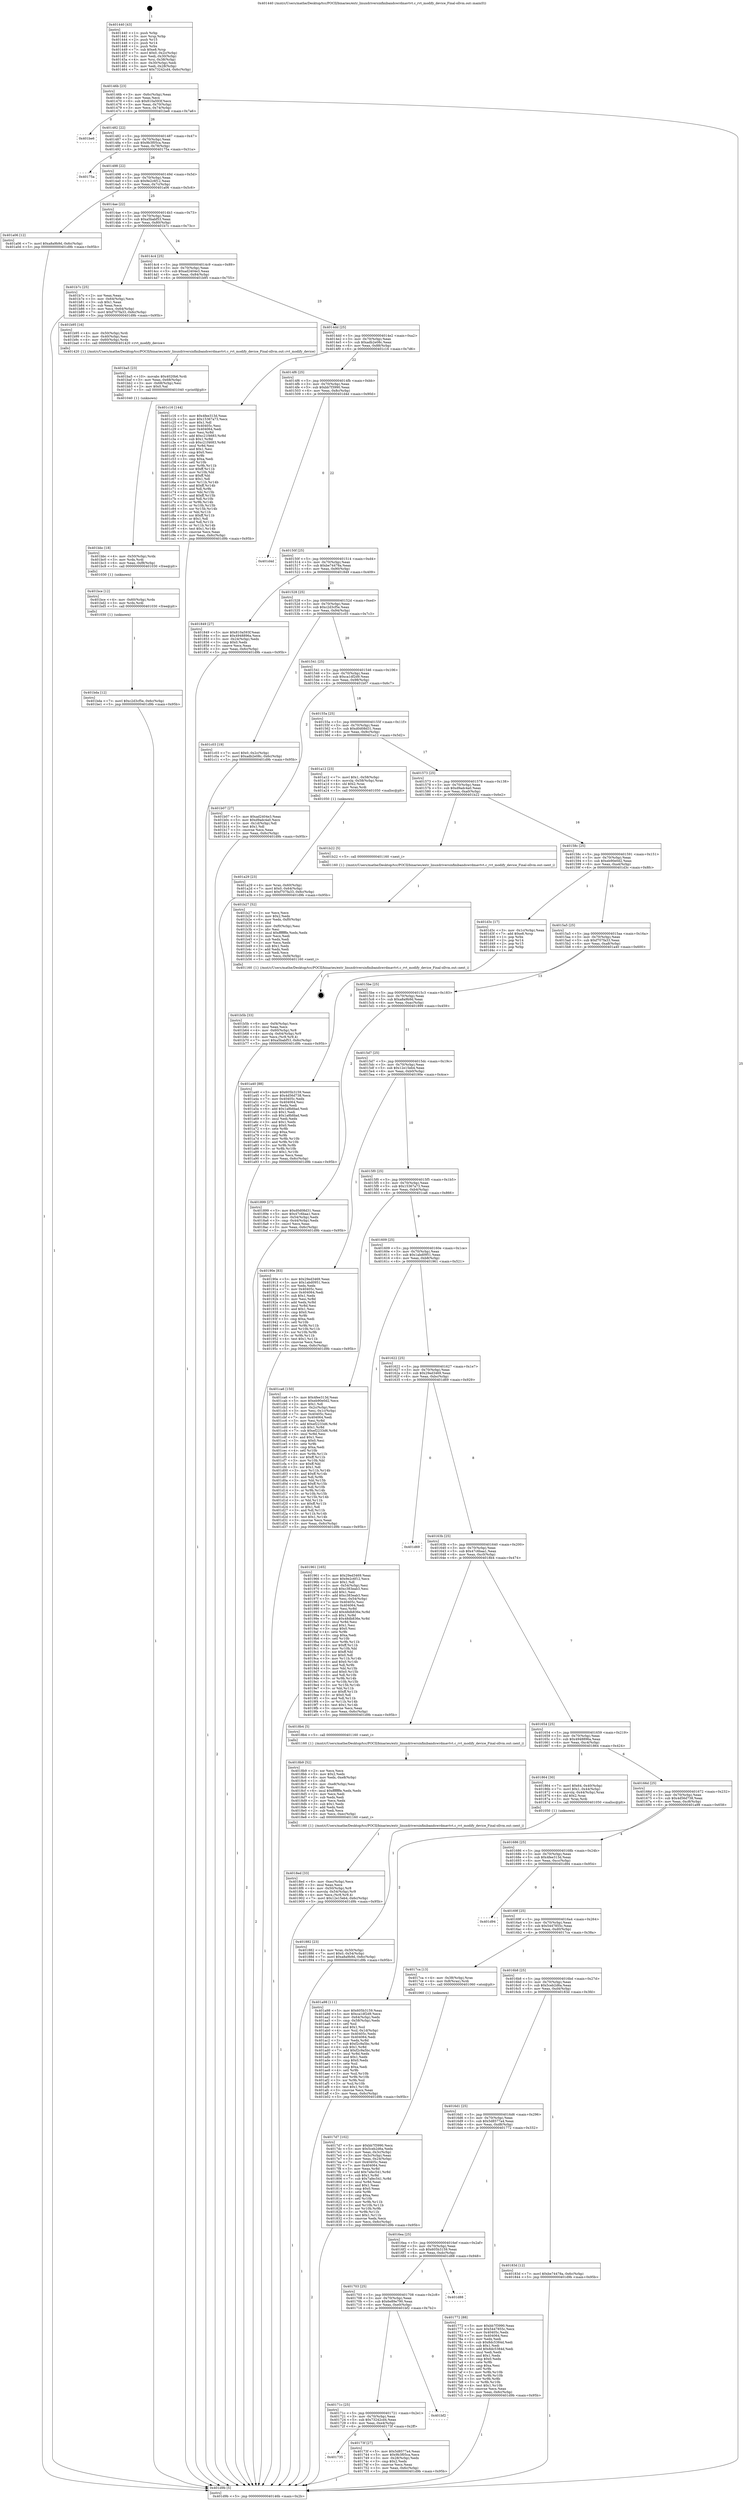 digraph "0x401440" {
  label = "0x401440 (/mnt/c/Users/mathe/Desktop/tcc/POCII/binaries/extr_linuxdriversinfinibandswrdmavtvt.c_rvt_modify_device_Final-ollvm.out::main(0))"
  labelloc = "t"
  node[shape=record]

  Entry [label="",width=0.3,height=0.3,shape=circle,fillcolor=black,style=filled]
  "0x40146b" [label="{
     0x40146b [23]\l
     | [instrs]\l
     &nbsp;&nbsp;0x40146b \<+3\>: mov -0x6c(%rbp),%eax\l
     &nbsp;&nbsp;0x40146e \<+2\>: mov %eax,%ecx\l
     &nbsp;&nbsp;0x401470 \<+6\>: sub $0x810a593f,%ecx\l
     &nbsp;&nbsp;0x401476 \<+3\>: mov %eax,-0x70(%rbp)\l
     &nbsp;&nbsp;0x401479 \<+3\>: mov %ecx,-0x74(%rbp)\l
     &nbsp;&nbsp;0x40147c \<+6\>: je 0000000000401be6 \<main+0x7a6\>\l
  }"]
  "0x401be6" [label="{
     0x401be6\l
  }", style=dashed]
  "0x401482" [label="{
     0x401482 [22]\l
     | [instrs]\l
     &nbsp;&nbsp;0x401482 \<+5\>: jmp 0000000000401487 \<main+0x47\>\l
     &nbsp;&nbsp;0x401487 \<+3\>: mov -0x70(%rbp),%eax\l
     &nbsp;&nbsp;0x40148a \<+5\>: sub $0x9b3f05ca,%eax\l
     &nbsp;&nbsp;0x40148f \<+3\>: mov %eax,-0x78(%rbp)\l
     &nbsp;&nbsp;0x401492 \<+6\>: je 000000000040175a \<main+0x31a\>\l
  }"]
  Exit [label="",width=0.3,height=0.3,shape=circle,fillcolor=black,style=filled,peripheries=2]
  "0x40175a" [label="{
     0x40175a\l
  }", style=dashed]
  "0x401498" [label="{
     0x401498 [22]\l
     | [instrs]\l
     &nbsp;&nbsp;0x401498 \<+5\>: jmp 000000000040149d \<main+0x5d\>\l
     &nbsp;&nbsp;0x40149d \<+3\>: mov -0x70(%rbp),%eax\l
     &nbsp;&nbsp;0x4014a0 \<+5\>: sub $0x9e2c6f12,%eax\l
     &nbsp;&nbsp;0x4014a5 \<+3\>: mov %eax,-0x7c(%rbp)\l
     &nbsp;&nbsp;0x4014a8 \<+6\>: je 0000000000401a06 \<main+0x5c6\>\l
  }"]
  "0x401bda" [label="{
     0x401bda [12]\l
     | [instrs]\l
     &nbsp;&nbsp;0x401bda \<+7\>: movl $0xc2d3cf5e,-0x6c(%rbp)\l
     &nbsp;&nbsp;0x401be1 \<+5\>: jmp 0000000000401d9b \<main+0x95b\>\l
  }"]
  "0x401a06" [label="{
     0x401a06 [12]\l
     | [instrs]\l
     &nbsp;&nbsp;0x401a06 \<+7\>: movl $0xa8a9b9d,-0x6c(%rbp)\l
     &nbsp;&nbsp;0x401a0d \<+5\>: jmp 0000000000401d9b \<main+0x95b\>\l
  }"]
  "0x4014ae" [label="{
     0x4014ae [22]\l
     | [instrs]\l
     &nbsp;&nbsp;0x4014ae \<+5\>: jmp 00000000004014b3 \<main+0x73\>\l
     &nbsp;&nbsp;0x4014b3 \<+3\>: mov -0x70(%rbp),%eax\l
     &nbsp;&nbsp;0x4014b6 \<+5\>: sub $0xa5babf53,%eax\l
     &nbsp;&nbsp;0x4014bb \<+3\>: mov %eax,-0x80(%rbp)\l
     &nbsp;&nbsp;0x4014be \<+6\>: je 0000000000401b7c \<main+0x73c\>\l
  }"]
  "0x401bce" [label="{
     0x401bce [12]\l
     | [instrs]\l
     &nbsp;&nbsp;0x401bce \<+4\>: mov -0x60(%rbp),%rdx\l
     &nbsp;&nbsp;0x401bd2 \<+3\>: mov %rdx,%rdi\l
     &nbsp;&nbsp;0x401bd5 \<+5\>: call 0000000000401030 \<free@plt\>\l
     | [calls]\l
     &nbsp;&nbsp;0x401030 \{1\} (unknown)\l
  }"]
  "0x401b7c" [label="{
     0x401b7c [25]\l
     | [instrs]\l
     &nbsp;&nbsp;0x401b7c \<+2\>: xor %eax,%eax\l
     &nbsp;&nbsp;0x401b7e \<+3\>: mov -0x64(%rbp),%ecx\l
     &nbsp;&nbsp;0x401b81 \<+3\>: sub $0x1,%eax\l
     &nbsp;&nbsp;0x401b84 \<+2\>: sub %eax,%ecx\l
     &nbsp;&nbsp;0x401b86 \<+3\>: mov %ecx,-0x64(%rbp)\l
     &nbsp;&nbsp;0x401b89 \<+7\>: movl $0xf707fa33,-0x6c(%rbp)\l
     &nbsp;&nbsp;0x401b90 \<+5\>: jmp 0000000000401d9b \<main+0x95b\>\l
  }"]
  "0x4014c4" [label="{
     0x4014c4 [25]\l
     | [instrs]\l
     &nbsp;&nbsp;0x4014c4 \<+5\>: jmp 00000000004014c9 \<main+0x89\>\l
     &nbsp;&nbsp;0x4014c9 \<+3\>: mov -0x70(%rbp),%eax\l
     &nbsp;&nbsp;0x4014cc \<+5\>: sub $0xad2404e3,%eax\l
     &nbsp;&nbsp;0x4014d1 \<+6\>: mov %eax,-0x84(%rbp)\l
     &nbsp;&nbsp;0x4014d7 \<+6\>: je 0000000000401b95 \<main+0x755\>\l
  }"]
  "0x401bbc" [label="{
     0x401bbc [18]\l
     | [instrs]\l
     &nbsp;&nbsp;0x401bbc \<+4\>: mov -0x50(%rbp),%rdx\l
     &nbsp;&nbsp;0x401bc0 \<+3\>: mov %rdx,%rdi\l
     &nbsp;&nbsp;0x401bc3 \<+6\>: mov %eax,-0xf8(%rbp)\l
     &nbsp;&nbsp;0x401bc9 \<+5\>: call 0000000000401030 \<free@plt\>\l
     | [calls]\l
     &nbsp;&nbsp;0x401030 \{1\} (unknown)\l
  }"]
  "0x401b95" [label="{
     0x401b95 [16]\l
     | [instrs]\l
     &nbsp;&nbsp;0x401b95 \<+4\>: mov -0x50(%rbp),%rdi\l
     &nbsp;&nbsp;0x401b99 \<+3\>: mov -0x40(%rbp),%esi\l
     &nbsp;&nbsp;0x401b9c \<+4\>: mov -0x60(%rbp),%rdx\l
     &nbsp;&nbsp;0x401ba0 \<+5\>: call 0000000000401420 \<rvt_modify_device\>\l
     | [calls]\l
     &nbsp;&nbsp;0x401420 \{1\} (/mnt/c/Users/mathe/Desktop/tcc/POCII/binaries/extr_linuxdriversinfinibandswrdmavtvt.c_rvt_modify_device_Final-ollvm.out::rvt_modify_device)\l
  }"]
  "0x4014dd" [label="{
     0x4014dd [25]\l
     | [instrs]\l
     &nbsp;&nbsp;0x4014dd \<+5\>: jmp 00000000004014e2 \<main+0xa2\>\l
     &nbsp;&nbsp;0x4014e2 \<+3\>: mov -0x70(%rbp),%eax\l
     &nbsp;&nbsp;0x4014e5 \<+5\>: sub $0xadb2e08c,%eax\l
     &nbsp;&nbsp;0x4014ea \<+6\>: mov %eax,-0x88(%rbp)\l
     &nbsp;&nbsp;0x4014f0 \<+6\>: je 0000000000401c16 \<main+0x7d6\>\l
  }"]
  "0x401ba5" [label="{
     0x401ba5 [23]\l
     | [instrs]\l
     &nbsp;&nbsp;0x401ba5 \<+10\>: movabs $0x4020b6,%rdi\l
     &nbsp;&nbsp;0x401baf \<+3\>: mov %eax,-0x68(%rbp)\l
     &nbsp;&nbsp;0x401bb2 \<+3\>: mov -0x68(%rbp),%esi\l
     &nbsp;&nbsp;0x401bb5 \<+2\>: mov $0x0,%al\l
     &nbsp;&nbsp;0x401bb7 \<+5\>: call 0000000000401040 \<printf@plt\>\l
     | [calls]\l
     &nbsp;&nbsp;0x401040 \{1\} (unknown)\l
  }"]
  "0x401c16" [label="{
     0x401c16 [144]\l
     | [instrs]\l
     &nbsp;&nbsp;0x401c16 \<+5\>: mov $0x4fee313d,%eax\l
     &nbsp;&nbsp;0x401c1b \<+5\>: mov $0x15367a73,%ecx\l
     &nbsp;&nbsp;0x401c20 \<+2\>: mov $0x1,%dl\l
     &nbsp;&nbsp;0x401c22 \<+7\>: mov 0x40405c,%esi\l
     &nbsp;&nbsp;0x401c29 \<+7\>: mov 0x404064,%edi\l
     &nbsp;&nbsp;0x401c30 \<+3\>: mov %esi,%r8d\l
     &nbsp;&nbsp;0x401c33 \<+7\>: add $0xc21f4683,%r8d\l
     &nbsp;&nbsp;0x401c3a \<+4\>: sub $0x1,%r8d\l
     &nbsp;&nbsp;0x401c3e \<+7\>: sub $0xc21f4683,%r8d\l
     &nbsp;&nbsp;0x401c45 \<+4\>: imul %r8d,%esi\l
     &nbsp;&nbsp;0x401c49 \<+3\>: and $0x1,%esi\l
     &nbsp;&nbsp;0x401c4c \<+3\>: cmp $0x0,%esi\l
     &nbsp;&nbsp;0x401c4f \<+4\>: sete %r9b\l
     &nbsp;&nbsp;0x401c53 \<+3\>: cmp $0xa,%edi\l
     &nbsp;&nbsp;0x401c56 \<+4\>: setl %r10b\l
     &nbsp;&nbsp;0x401c5a \<+3\>: mov %r9b,%r11b\l
     &nbsp;&nbsp;0x401c5d \<+4\>: xor $0xff,%r11b\l
     &nbsp;&nbsp;0x401c61 \<+3\>: mov %r10b,%bl\l
     &nbsp;&nbsp;0x401c64 \<+3\>: xor $0xff,%bl\l
     &nbsp;&nbsp;0x401c67 \<+3\>: xor $0x1,%dl\l
     &nbsp;&nbsp;0x401c6a \<+3\>: mov %r11b,%r14b\l
     &nbsp;&nbsp;0x401c6d \<+4\>: and $0xff,%r14b\l
     &nbsp;&nbsp;0x401c71 \<+3\>: and %dl,%r9b\l
     &nbsp;&nbsp;0x401c74 \<+3\>: mov %bl,%r15b\l
     &nbsp;&nbsp;0x401c77 \<+4\>: and $0xff,%r15b\l
     &nbsp;&nbsp;0x401c7b \<+3\>: and %dl,%r10b\l
     &nbsp;&nbsp;0x401c7e \<+3\>: or %r9b,%r14b\l
     &nbsp;&nbsp;0x401c81 \<+3\>: or %r10b,%r15b\l
     &nbsp;&nbsp;0x401c84 \<+3\>: xor %r15b,%r14b\l
     &nbsp;&nbsp;0x401c87 \<+3\>: or %bl,%r11b\l
     &nbsp;&nbsp;0x401c8a \<+4\>: xor $0xff,%r11b\l
     &nbsp;&nbsp;0x401c8e \<+3\>: or $0x1,%dl\l
     &nbsp;&nbsp;0x401c91 \<+3\>: and %dl,%r11b\l
     &nbsp;&nbsp;0x401c94 \<+3\>: or %r11b,%r14b\l
     &nbsp;&nbsp;0x401c97 \<+4\>: test $0x1,%r14b\l
     &nbsp;&nbsp;0x401c9b \<+3\>: cmovne %ecx,%eax\l
     &nbsp;&nbsp;0x401c9e \<+3\>: mov %eax,-0x6c(%rbp)\l
     &nbsp;&nbsp;0x401ca1 \<+5\>: jmp 0000000000401d9b \<main+0x95b\>\l
  }"]
  "0x4014f6" [label="{
     0x4014f6 [25]\l
     | [instrs]\l
     &nbsp;&nbsp;0x4014f6 \<+5\>: jmp 00000000004014fb \<main+0xbb\>\l
     &nbsp;&nbsp;0x4014fb \<+3\>: mov -0x70(%rbp),%eax\l
     &nbsp;&nbsp;0x4014fe \<+5\>: sub $0xbb7f3990,%eax\l
     &nbsp;&nbsp;0x401503 \<+6\>: mov %eax,-0x8c(%rbp)\l
     &nbsp;&nbsp;0x401509 \<+6\>: je 0000000000401d4d \<main+0x90d\>\l
  }"]
  "0x401b5b" [label="{
     0x401b5b [33]\l
     | [instrs]\l
     &nbsp;&nbsp;0x401b5b \<+6\>: mov -0xf4(%rbp),%ecx\l
     &nbsp;&nbsp;0x401b61 \<+3\>: imul %eax,%ecx\l
     &nbsp;&nbsp;0x401b64 \<+4\>: mov -0x60(%rbp),%r8\l
     &nbsp;&nbsp;0x401b68 \<+4\>: movslq -0x64(%rbp),%r9\l
     &nbsp;&nbsp;0x401b6c \<+4\>: mov %ecx,(%r8,%r9,4)\l
     &nbsp;&nbsp;0x401b70 \<+7\>: movl $0xa5babf53,-0x6c(%rbp)\l
     &nbsp;&nbsp;0x401b77 \<+5\>: jmp 0000000000401d9b \<main+0x95b\>\l
  }"]
  "0x401d4d" [label="{
     0x401d4d\l
  }", style=dashed]
  "0x40150f" [label="{
     0x40150f [25]\l
     | [instrs]\l
     &nbsp;&nbsp;0x40150f \<+5\>: jmp 0000000000401514 \<main+0xd4\>\l
     &nbsp;&nbsp;0x401514 \<+3\>: mov -0x70(%rbp),%eax\l
     &nbsp;&nbsp;0x401517 \<+5\>: sub $0xbe74478a,%eax\l
     &nbsp;&nbsp;0x40151c \<+6\>: mov %eax,-0x90(%rbp)\l
     &nbsp;&nbsp;0x401522 \<+6\>: je 0000000000401849 \<main+0x409\>\l
  }"]
  "0x401b27" [label="{
     0x401b27 [52]\l
     | [instrs]\l
     &nbsp;&nbsp;0x401b27 \<+2\>: xor %ecx,%ecx\l
     &nbsp;&nbsp;0x401b29 \<+5\>: mov $0x2,%edx\l
     &nbsp;&nbsp;0x401b2e \<+6\>: mov %edx,-0xf0(%rbp)\l
     &nbsp;&nbsp;0x401b34 \<+1\>: cltd\l
     &nbsp;&nbsp;0x401b35 \<+6\>: mov -0xf0(%rbp),%esi\l
     &nbsp;&nbsp;0x401b3b \<+2\>: idiv %esi\l
     &nbsp;&nbsp;0x401b3d \<+6\>: imul $0xfffffffe,%edx,%edx\l
     &nbsp;&nbsp;0x401b43 \<+2\>: mov %ecx,%edi\l
     &nbsp;&nbsp;0x401b45 \<+2\>: sub %edx,%edi\l
     &nbsp;&nbsp;0x401b47 \<+2\>: mov %ecx,%edx\l
     &nbsp;&nbsp;0x401b49 \<+3\>: sub $0x1,%edx\l
     &nbsp;&nbsp;0x401b4c \<+2\>: add %edx,%edi\l
     &nbsp;&nbsp;0x401b4e \<+2\>: sub %edi,%ecx\l
     &nbsp;&nbsp;0x401b50 \<+6\>: mov %ecx,-0xf4(%rbp)\l
     &nbsp;&nbsp;0x401b56 \<+5\>: call 0000000000401160 \<next_i\>\l
     | [calls]\l
     &nbsp;&nbsp;0x401160 \{1\} (/mnt/c/Users/mathe/Desktop/tcc/POCII/binaries/extr_linuxdriversinfinibandswrdmavtvt.c_rvt_modify_device_Final-ollvm.out::next_i)\l
  }"]
  "0x401849" [label="{
     0x401849 [27]\l
     | [instrs]\l
     &nbsp;&nbsp;0x401849 \<+5\>: mov $0x810a593f,%eax\l
     &nbsp;&nbsp;0x40184e \<+5\>: mov $0x4948896a,%ecx\l
     &nbsp;&nbsp;0x401853 \<+3\>: mov -0x24(%rbp),%edx\l
     &nbsp;&nbsp;0x401856 \<+3\>: cmp $0x0,%edx\l
     &nbsp;&nbsp;0x401859 \<+3\>: cmove %ecx,%eax\l
     &nbsp;&nbsp;0x40185c \<+3\>: mov %eax,-0x6c(%rbp)\l
     &nbsp;&nbsp;0x40185f \<+5\>: jmp 0000000000401d9b \<main+0x95b\>\l
  }"]
  "0x401528" [label="{
     0x401528 [25]\l
     | [instrs]\l
     &nbsp;&nbsp;0x401528 \<+5\>: jmp 000000000040152d \<main+0xed\>\l
     &nbsp;&nbsp;0x40152d \<+3\>: mov -0x70(%rbp),%eax\l
     &nbsp;&nbsp;0x401530 \<+5\>: sub $0xc2d3cf5e,%eax\l
     &nbsp;&nbsp;0x401535 \<+6\>: mov %eax,-0x94(%rbp)\l
     &nbsp;&nbsp;0x40153b \<+6\>: je 0000000000401c03 \<main+0x7c3\>\l
  }"]
  "0x401a29" [label="{
     0x401a29 [23]\l
     | [instrs]\l
     &nbsp;&nbsp;0x401a29 \<+4\>: mov %rax,-0x60(%rbp)\l
     &nbsp;&nbsp;0x401a2d \<+7\>: movl $0x0,-0x64(%rbp)\l
     &nbsp;&nbsp;0x401a34 \<+7\>: movl $0xf707fa33,-0x6c(%rbp)\l
     &nbsp;&nbsp;0x401a3b \<+5\>: jmp 0000000000401d9b \<main+0x95b\>\l
  }"]
  "0x401c03" [label="{
     0x401c03 [19]\l
     | [instrs]\l
     &nbsp;&nbsp;0x401c03 \<+7\>: movl $0x0,-0x2c(%rbp)\l
     &nbsp;&nbsp;0x401c0a \<+7\>: movl $0xadb2e08c,-0x6c(%rbp)\l
     &nbsp;&nbsp;0x401c11 \<+5\>: jmp 0000000000401d9b \<main+0x95b\>\l
  }"]
  "0x401541" [label="{
     0x401541 [25]\l
     | [instrs]\l
     &nbsp;&nbsp;0x401541 \<+5\>: jmp 0000000000401546 \<main+0x106\>\l
     &nbsp;&nbsp;0x401546 \<+3\>: mov -0x70(%rbp),%eax\l
     &nbsp;&nbsp;0x401549 \<+5\>: sub $0xca1df2d9,%eax\l
     &nbsp;&nbsp;0x40154e \<+6\>: mov %eax,-0x98(%rbp)\l
     &nbsp;&nbsp;0x401554 \<+6\>: je 0000000000401b07 \<main+0x6c7\>\l
  }"]
  "0x4018ed" [label="{
     0x4018ed [33]\l
     | [instrs]\l
     &nbsp;&nbsp;0x4018ed \<+6\>: mov -0xec(%rbp),%ecx\l
     &nbsp;&nbsp;0x4018f3 \<+3\>: imul %eax,%ecx\l
     &nbsp;&nbsp;0x4018f6 \<+4\>: mov -0x50(%rbp),%r8\l
     &nbsp;&nbsp;0x4018fa \<+4\>: movslq -0x54(%rbp),%r9\l
     &nbsp;&nbsp;0x4018fe \<+4\>: mov %ecx,(%r8,%r9,4)\l
     &nbsp;&nbsp;0x401902 \<+7\>: movl $0x12e15eb4,-0x6c(%rbp)\l
     &nbsp;&nbsp;0x401909 \<+5\>: jmp 0000000000401d9b \<main+0x95b\>\l
  }"]
  "0x401b07" [label="{
     0x401b07 [27]\l
     | [instrs]\l
     &nbsp;&nbsp;0x401b07 \<+5\>: mov $0xad2404e3,%eax\l
     &nbsp;&nbsp;0x401b0c \<+5\>: mov $0xd9adc4a0,%ecx\l
     &nbsp;&nbsp;0x401b11 \<+3\>: mov -0x1d(%rbp),%dl\l
     &nbsp;&nbsp;0x401b14 \<+3\>: test $0x1,%dl\l
     &nbsp;&nbsp;0x401b17 \<+3\>: cmovne %ecx,%eax\l
     &nbsp;&nbsp;0x401b1a \<+3\>: mov %eax,-0x6c(%rbp)\l
     &nbsp;&nbsp;0x401b1d \<+5\>: jmp 0000000000401d9b \<main+0x95b\>\l
  }"]
  "0x40155a" [label="{
     0x40155a [25]\l
     | [instrs]\l
     &nbsp;&nbsp;0x40155a \<+5\>: jmp 000000000040155f \<main+0x11f\>\l
     &nbsp;&nbsp;0x40155f \<+3\>: mov -0x70(%rbp),%eax\l
     &nbsp;&nbsp;0x401562 \<+5\>: sub $0xd0d08d31,%eax\l
     &nbsp;&nbsp;0x401567 \<+6\>: mov %eax,-0x9c(%rbp)\l
     &nbsp;&nbsp;0x40156d \<+6\>: je 0000000000401a12 \<main+0x5d2\>\l
  }"]
  "0x4018b9" [label="{
     0x4018b9 [52]\l
     | [instrs]\l
     &nbsp;&nbsp;0x4018b9 \<+2\>: xor %ecx,%ecx\l
     &nbsp;&nbsp;0x4018bb \<+5\>: mov $0x2,%edx\l
     &nbsp;&nbsp;0x4018c0 \<+6\>: mov %edx,-0xe8(%rbp)\l
     &nbsp;&nbsp;0x4018c6 \<+1\>: cltd\l
     &nbsp;&nbsp;0x4018c7 \<+6\>: mov -0xe8(%rbp),%esi\l
     &nbsp;&nbsp;0x4018cd \<+2\>: idiv %esi\l
     &nbsp;&nbsp;0x4018cf \<+6\>: imul $0xfffffffe,%edx,%edx\l
     &nbsp;&nbsp;0x4018d5 \<+2\>: mov %ecx,%edi\l
     &nbsp;&nbsp;0x4018d7 \<+2\>: sub %edx,%edi\l
     &nbsp;&nbsp;0x4018d9 \<+2\>: mov %ecx,%edx\l
     &nbsp;&nbsp;0x4018db \<+3\>: sub $0x1,%edx\l
     &nbsp;&nbsp;0x4018de \<+2\>: add %edx,%edi\l
     &nbsp;&nbsp;0x4018e0 \<+2\>: sub %edi,%ecx\l
     &nbsp;&nbsp;0x4018e2 \<+6\>: mov %ecx,-0xec(%rbp)\l
     &nbsp;&nbsp;0x4018e8 \<+5\>: call 0000000000401160 \<next_i\>\l
     | [calls]\l
     &nbsp;&nbsp;0x401160 \{1\} (/mnt/c/Users/mathe/Desktop/tcc/POCII/binaries/extr_linuxdriversinfinibandswrdmavtvt.c_rvt_modify_device_Final-ollvm.out::next_i)\l
  }"]
  "0x401a12" [label="{
     0x401a12 [23]\l
     | [instrs]\l
     &nbsp;&nbsp;0x401a12 \<+7\>: movl $0x1,-0x58(%rbp)\l
     &nbsp;&nbsp;0x401a19 \<+4\>: movslq -0x58(%rbp),%rax\l
     &nbsp;&nbsp;0x401a1d \<+4\>: shl $0x2,%rax\l
     &nbsp;&nbsp;0x401a21 \<+3\>: mov %rax,%rdi\l
     &nbsp;&nbsp;0x401a24 \<+5\>: call 0000000000401050 \<malloc@plt\>\l
     | [calls]\l
     &nbsp;&nbsp;0x401050 \{1\} (unknown)\l
  }"]
  "0x401573" [label="{
     0x401573 [25]\l
     | [instrs]\l
     &nbsp;&nbsp;0x401573 \<+5\>: jmp 0000000000401578 \<main+0x138\>\l
     &nbsp;&nbsp;0x401578 \<+3\>: mov -0x70(%rbp),%eax\l
     &nbsp;&nbsp;0x40157b \<+5\>: sub $0xd9adc4a0,%eax\l
     &nbsp;&nbsp;0x401580 \<+6\>: mov %eax,-0xa0(%rbp)\l
     &nbsp;&nbsp;0x401586 \<+6\>: je 0000000000401b22 \<main+0x6e2\>\l
  }"]
  "0x401882" [label="{
     0x401882 [23]\l
     | [instrs]\l
     &nbsp;&nbsp;0x401882 \<+4\>: mov %rax,-0x50(%rbp)\l
     &nbsp;&nbsp;0x401886 \<+7\>: movl $0x0,-0x54(%rbp)\l
     &nbsp;&nbsp;0x40188d \<+7\>: movl $0xa8a9b9d,-0x6c(%rbp)\l
     &nbsp;&nbsp;0x401894 \<+5\>: jmp 0000000000401d9b \<main+0x95b\>\l
  }"]
  "0x401b22" [label="{
     0x401b22 [5]\l
     | [instrs]\l
     &nbsp;&nbsp;0x401b22 \<+5\>: call 0000000000401160 \<next_i\>\l
     | [calls]\l
     &nbsp;&nbsp;0x401160 \{1\} (/mnt/c/Users/mathe/Desktop/tcc/POCII/binaries/extr_linuxdriversinfinibandswrdmavtvt.c_rvt_modify_device_Final-ollvm.out::next_i)\l
  }"]
  "0x40158c" [label="{
     0x40158c [25]\l
     | [instrs]\l
     &nbsp;&nbsp;0x40158c \<+5\>: jmp 0000000000401591 \<main+0x151\>\l
     &nbsp;&nbsp;0x401591 \<+3\>: mov -0x70(%rbp),%eax\l
     &nbsp;&nbsp;0x401594 \<+5\>: sub $0xeb90e0d2,%eax\l
     &nbsp;&nbsp;0x401599 \<+6\>: mov %eax,-0xa4(%rbp)\l
     &nbsp;&nbsp;0x40159f \<+6\>: je 0000000000401d3c \<main+0x8fc\>\l
  }"]
  "0x4017d7" [label="{
     0x4017d7 [102]\l
     | [instrs]\l
     &nbsp;&nbsp;0x4017d7 \<+5\>: mov $0xbb7f3990,%ecx\l
     &nbsp;&nbsp;0x4017dc \<+5\>: mov $0x5ceb2d6a,%edx\l
     &nbsp;&nbsp;0x4017e1 \<+3\>: mov %eax,-0x3c(%rbp)\l
     &nbsp;&nbsp;0x4017e4 \<+3\>: mov -0x3c(%rbp),%eax\l
     &nbsp;&nbsp;0x4017e7 \<+3\>: mov %eax,-0x24(%rbp)\l
     &nbsp;&nbsp;0x4017ea \<+7\>: mov 0x40405c,%eax\l
     &nbsp;&nbsp;0x4017f1 \<+7\>: mov 0x404064,%esi\l
     &nbsp;&nbsp;0x4017f8 \<+3\>: mov %eax,%r8d\l
     &nbsp;&nbsp;0x4017fb \<+7\>: add $0x7afec541,%r8d\l
     &nbsp;&nbsp;0x401802 \<+4\>: sub $0x1,%r8d\l
     &nbsp;&nbsp;0x401806 \<+7\>: sub $0x7afec541,%r8d\l
     &nbsp;&nbsp;0x40180d \<+4\>: imul %r8d,%eax\l
     &nbsp;&nbsp;0x401811 \<+3\>: and $0x1,%eax\l
     &nbsp;&nbsp;0x401814 \<+3\>: cmp $0x0,%eax\l
     &nbsp;&nbsp;0x401817 \<+4\>: sete %r9b\l
     &nbsp;&nbsp;0x40181b \<+3\>: cmp $0xa,%esi\l
     &nbsp;&nbsp;0x40181e \<+4\>: setl %r10b\l
     &nbsp;&nbsp;0x401822 \<+3\>: mov %r9b,%r11b\l
     &nbsp;&nbsp;0x401825 \<+3\>: and %r10b,%r11b\l
     &nbsp;&nbsp;0x401828 \<+3\>: xor %r10b,%r9b\l
     &nbsp;&nbsp;0x40182b \<+3\>: or %r9b,%r11b\l
     &nbsp;&nbsp;0x40182e \<+4\>: test $0x1,%r11b\l
     &nbsp;&nbsp;0x401832 \<+3\>: cmovne %edx,%ecx\l
     &nbsp;&nbsp;0x401835 \<+3\>: mov %ecx,-0x6c(%rbp)\l
     &nbsp;&nbsp;0x401838 \<+5\>: jmp 0000000000401d9b \<main+0x95b\>\l
  }"]
  "0x401d3c" [label="{
     0x401d3c [17]\l
     | [instrs]\l
     &nbsp;&nbsp;0x401d3c \<+3\>: mov -0x1c(%rbp),%eax\l
     &nbsp;&nbsp;0x401d3f \<+7\>: add $0xe8,%rsp\l
     &nbsp;&nbsp;0x401d46 \<+1\>: pop %rbx\l
     &nbsp;&nbsp;0x401d47 \<+2\>: pop %r14\l
     &nbsp;&nbsp;0x401d49 \<+2\>: pop %r15\l
     &nbsp;&nbsp;0x401d4b \<+1\>: pop %rbp\l
     &nbsp;&nbsp;0x401d4c \<+1\>: ret\l
  }"]
  "0x4015a5" [label="{
     0x4015a5 [25]\l
     | [instrs]\l
     &nbsp;&nbsp;0x4015a5 \<+5\>: jmp 00000000004015aa \<main+0x16a\>\l
     &nbsp;&nbsp;0x4015aa \<+3\>: mov -0x70(%rbp),%eax\l
     &nbsp;&nbsp;0x4015ad \<+5\>: sub $0xf707fa33,%eax\l
     &nbsp;&nbsp;0x4015b2 \<+6\>: mov %eax,-0xa8(%rbp)\l
     &nbsp;&nbsp;0x4015b8 \<+6\>: je 0000000000401a40 \<main+0x600\>\l
  }"]
  "0x401440" [label="{
     0x401440 [43]\l
     | [instrs]\l
     &nbsp;&nbsp;0x401440 \<+1\>: push %rbp\l
     &nbsp;&nbsp;0x401441 \<+3\>: mov %rsp,%rbp\l
     &nbsp;&nbsp;0x401444 \<+2\>: push %r15\l
     &nbsp;&nbsp;0x401446 \<+2\>: push %r14\l
     &nbsp;&nbsp;0x401448 \<+1\>: push %rbx\l
     &nbsp;&nbsp;0x401449 \<+7\>: sub $0xe8,%rsp\l
     &nbsp;&nbsp;0x401450 \<+7\>: movl $0x0,-0x2c(%rbp)\l
     &nbsp;&nbsp;0x401457 \<+3\>: mov %edi,-0x30(%rbp)\l
     &nbsp;&nbsp;0x40145a \<+4\>: mov %rsi,-0x38(%rbp)\l
     &nbsp;&nbsp;0x40145e \<+3\>: mov -0x30(%rbp),%edi\l
     &nbsp;&nbsp;0x401461 \<+3\>: mov %edi,-0x28(%rbp)\l
     &nbsp;&nbsp;0x401464 \<+7\>: movl $0x73242cd4,-0x6c(%rbp)\l
  }"]
  "0x401a40" [label="{
     0x401a40 [88]\l
     | [instrs]\l
     &nbsp;&nbsp;0x401a40 \<+5\>: mov $0x605b3159,%eax\l
     &nbsp;&nbsp;0x401a45 \<+5\>: mov $0x4d56d738,%ecx\l
     &nbsp;&nbsp;0x401a4a \<+7\>: mov 0x40405c,%edx\l
     &nbsp;&nbsp;0x401a51 \<+7\>: mov 0x404064,%esi\l
     &nbsp;&nbsp;0x401a58 \<+2\>: mov %edx,%edi\l
     &nbsp;&nbsp;0x401a5a \<+6\>: add $0x1a8bfdad,%edi\l
     &nbsp;&nbsp;0x401a60 \<+3\>: sub $0x1,%edi\l
     &nbsp;&nbsp;0x401a63 \<+6\>: sub $0x1a8bfdad,%edi\l
     &nbsp;&nbsp;0x401a69 \<+3\>: imul %edi,%edx\l
     &nbsp;&nbsp;0x401a6c \<+3\>: and $0x1,%edx\l
     &nbsp;&nbsp;0x401a6f \<+3\>: cmp $0x0,%edx\l
     &nbsp;&nbsp;0x401a72 \<+4\>: sete %r8b\l
     &nbsp;&nbsp;0x401a76 \<+3\>: cmp $0xa,%esi\l
     &nbsp;&nbsp;0x401a79 \<+4\>: setl %r9b\l
     &nbsp;&nbsp;0x401a7d \<+3\>: mov %r8b,%r10b\l
     &nbsp;&nbsp;0x401a80 \<+3\>: and %r9b,%r10b\l
     &nbsp;&nbsp;0x401a83 \<+3\>: xor %r9b,%r8b\l
     &nbsp;&nbsp;0x401a86 \<+3\>: or %r8b,%r10b\l
     &nbsp;&nbsp;0x401a89 \<+4\>: test $0x1,%r10b\l
     &nbsp;&nbsp;0x401a8d \<+3\>: cmovne %ecx,%eax\l
     &nbsp;&nbsp;0x401a90 \<+3\>: mov %eax,-0x6c(%rbp)\l
     &nbsp;&nbsp;0x401a93 \<+5\>: jmp 0000000000401d9b \<main+0x95b\>\l
  }"]
  "0x4015be" [label="{
     0x4015be [25]\l
     | [instrs]\l
     &nbsp;&nbsp;0x4015be \<+5\>: jmp 00000000004015c3 \<main+0x183\>\l
     &nbsp;&nbsp;0x4015c3 \<+3\>: mov -0x70(%rbp),%eax\l
     &nbsp;&nbsp;0x4015c6 \<+5\>: sub $0xa8a9b9d,%eax\l
     &nbsp;&nbsp;0x4015cb \<+6\>: mov %eax,-0xac(%rbp)\l
     &nbsp;&nbsp;0x4015d1 \<+6\>: je 0000000000401899 \<main+0x459\>\l
  }"]
  "0x401d9b" [label="{
     0x401d9b [5]\l
     | [instrs]\l
     &nbsp;&nbsp;0x401d9b \<+5\>: jmp 000000000040146b \<main+0x2b\>\l
  }"]
  "0x401899" [label="{
     0x401899 [27]\l
     | [instrs]\l
     &nbsp;&nbsp;0x401899 \<+5\>: mov $0xd0d08d31,%eax\l
     &nbsp;&nbsp;0x40189e \<+5\>: mov $0x47c6baa1,%ecx\l
     &nbsp;&nbsp;0x4018a3 \<+3\>: mov -0x54(%rbp),%edx\l
     &nbsp;&nbsp;0x4018a6 \<+3\>: cmp -0x44(%rbp),%edx\l
     &nbsp;&nbsp;0x4018a9 \<+3\>: cmovl %ecx,%eax\l
     &nbsp;&nbsp;0x4018ac \<+3\>: mov %eax,-0x6c(%rbp)\l
     &nbsp;&nbsp;0x4018af \<+5\>: jmp 0000000000401d9b \<main+0x95b\>\l
  }"]
  "0x4015d7" [label="{
     0x4015d7 [25]\l
     | [instrs]\l
     &nbsp;&nbsp;0x4015d7 \<+5\>: jmp 00000000004015dc \<main+0x19c\>\l
     &nbsp;&nbsp;0x4015dc \<+3\>: mov -0x70(%rbp),%eax\l
     &nbsp;&nbsp;0x4015df \<+5\>: sub $0x12e15eb4,%eax\l
     &nbsp;&nbsp;0x4015e4 \<+6\>: mov %eax,-0xb0(%rbp)\l
     &nbsp;&nbsp;0x4015ea \<+6\>: je 000000000040190e \<main+0x4ce\>\l
  }"]
  "0x401735" [label="{
     0x401735\l
  }", style=dashed]
  "0x40190e" [label="{
     0x40190e [83]\l
     | [instrs]\l
     &nbsp;&nbsp;0x40190e \<+5\>: mov $0x29ed3469,%eax\l
     &nbsp;&nbsp;0x401913 \<+5\>: mov $0x1abd0951,%ecx\l
     &nbsp;&nbsp;0x401918 \<+2\>: xor %edx,%edx\l
     &nbsp;&nbsp;0x40191a \<+7\>: mov 0x40405c,%esi\l
     &nbsp;&nbsp;0x401921 \<+7\>: mov 0x404064,%edi\l
     &nbsp;&nbsp;0x401928 \<+3\>: sub $0x1,%edx\l
     &nbsp;&nbsp;0x40192b \<+3\>: mov %esi,%r8d\l
     &nbsp;&nbsp;0x40192e \<+3\>: add %edx,%r8d\l
     &nbsp;&nbsp;0x401931 \<+4\>: imul %r8d,%esi\l
     &nbsp;&nbsp;0x401935 \<+3\>: and $0x1,%esi\l
     &nbsp;&nbsp;0x401938 \<+3\>: cmp $0x0,%esi\l
     &nbsp;&nbsp;0x40193b \<+4\>: sete %r9b\l
     &nbsp;&nbsp;0x40193f \<+3\>: cmp $0xa,%edi\l
     &nbsp;&nbsp;0x401942 \<+4\>: setl %r10b\l
     &nbsp;&nbsp;0x401946 \<+3\>: mov %r9b,%r11b\l
     &nbsp;&nbsp;0x401949 \<+3\>: and %r10b,%r11b\l
     &nbsp;&nbsp;0x40194c \<+3\>: xor %r10b,%r9b\l
     &nbsp;&nbsp;0x40194f \<+3\>: or %r9b,%r11b\l
     &nbsp;&nbsp;0x401952 \<+4\>: test $0x1,%r11b\l
     &nbsp;&nbsp;0x401956 \<+3\>: cmovne %ecx,%eax\l
     &nbsp;&nbsp;0x401959 \<+3\>: mov %eax,-0x6c(%rbp)\l
     &nbsp;&nbsp;0x40195c \<+5\>: jmp 0000000000401d9b \<main+0x95b\>\l
  }"]
  "0x4015f0" [label="{
     0x4015f0 [25]\l
     | [instrs]\l
     &nbsp;&nbsp;0x4015f0 \<+5\>: jmp 00000000004015f5 \<main+0x1b5\>\l
     &nbsp;&nbsp;0x4015f5 \<+3\>: mov -0x70(%rbp),%eax\l
     &nbsp;&nbsp;0x4015f8 \<+5\>: sub $0x15367a73,%eax\l
     &nbsp;&nbsp;0x4015fd \<+6\>: mov %eax,-0xb4(%rbp)\l
     &nbsp;&nbsp;0x401603 \<+6\>: je 0000000000401ca6 \<main+0x866\>\l
  }"]
  "0x40173f" [label="{
     0x40173f [27]\l
     | [instrs]\l
     &nbsp;&nbsp;0x40173f \<+5\>: mov $0x5d8577a4,%eax\l
     &nbsp;&nbsp;0x401744 \<+5\>: mov $0x9b3f05ca,%ecx\l
     &nbsp;&nbsp;0x401749 \<+3\>: mov -0x28(%rbp),%edx\l
     &nbsp;&nbsp;0x40174c \<+3\>: cmp $0x2,%edx\l
     &nbsp;&nbsp;0x40174f \<+3\>: cmovne %ecx,%eax\l
     &nbsp;&nbsp;0x401752 \<+3\>: mov %eax,-0x6c(%rbp)\l
     &nbsp;&nbsp;0x401755 \<+5\>: jmp 0000000000401d9b \<main+0x95b\>\l
  }"]
  "0x401ca6" [label="{
     0x401ca6 [150]\l
     | [instrs]\l
     &nbsp;&nbsp;0x401ca6 \<+5\>: mov $0x4fee313d,%eax\l
     &nbsp;&nbsp;0x401cab \<+5\>: mov $0xeb90e0d2,%ecx\l
     &nbsp;&nbsp;0x401cb0 \<+2\>: mov $0x1,%dl\l
     &nbsp;&nbsp;0x401cb2 \<+3\>: mov -0x2c(%rbp),%esi\l
     &nbsp;&nbsp;0x401cb5 \<+3\>: mov %esi,-0x1c(%rbp)\l
     &nbsp;&nbsp;0x401cb8 \<+7\>: mov 0x40405c,%esi\l
     &nbsp;&nbsp;0x401cbf \<+7\>: mov 0x404064,%edi\l
     &nbsp;&nbsp;0x401cc6 \<+3\>: mov %esi,%r8d\l
     &nbsp;&nbsp;0x401cc9 \<+7\>: add $0xef2233d6,%r8d\l
     &nbsp;&nbsp;0x401cd0 \<+4\>: sub $0x1,%r8d\l
     &nbsp;&nbsp;0x401cd4 \<+7\>: sub $0xef2233d6,%r8d\l
     &nbsp;&nbsp;0x401cdb \<+4\>: imul %r8d,%esi\l
     &nbsp;&nbsp;0x401cdf \<+3\>: and $0x1,%esi\l
     &nbsp;&nbsp;0x401ce2 \<+3\>: cmp $0x0,%esi\l
     &nbsp;&nbsp;0x401ce5 \<+4\>: sete %r9b\l
     &nbsp;&nbsp;0x401ce9 \<+3\>: cmp $0xa,%edi\l
     &nbsp;&nbsp;0x401cec \<+4\>: setl %r10b\l
     &nbsp;&nbsp;0x401cf0 \<+3\>: mov %r9b,%r11b\l
     &nbsp;&nbsp;0x401cf3 \<+4\>: xor $0xff,%r11b\l
     &nbsp;&nbsp;0x401cf7 \<+3\>: mov %r10b,%bl\l
     &nbsp;&nbsp;0x401cfa \<+3\>: xor $0xff,%bl\l
     &nbsp;&nbsp;0x401cfd \<+3\>: xor $0x1,%dl\l
     &nbsp;&nbsp;0x401d00 \<+3\>: mov %r11b,%r14b\l
     &nbsp;&nbsp;0x401d03 \<+4\>: and $0xff,%r14b\l
     &nbsp;&nbsp;0x401d07 \<+3\>: and %dl,%r9b\l
     &nbsp;&nbsp;0x401d0a \<+3\>: mov %bl,%r15b\l
     &nbsp;&nbsp;0x401d0d \<+4\>: and $0xff,%r15b\l
     &nbsp;&nbsp;0x401d11 \<+3\>: and %dl,%r10b\l
     &nbsp;&nbsp;0x401d14 \<+3\>: or %r9b,%r14b\l
     &nbsp;&nbsp;0x401d17 \<+3\>: or %r10b,%r15b\l
     &nbsp;&nbsp;0x401d1a \<+3\>: xor %r15b,%r14b\l
     &nbsp;&nbsp;0x401d1d \<+3\>: or %bl,%r11b\l
     &nbsp;&nbsp;0x401d20 \<+4\>: xor $0xff,%r11b\l
     &nbsp;&nbsp;0x401d24 \<+3\>: or $0x1,%dl\l
     &nbsp;&nbsp;0x401d27 \<+3\>: and %dl,%r11b\l
     &nbsp;&nbsp;0x401d2a \<+3\>: or %r11b,%r14b\l
     &nbsp;&nbsp;0x401d2d \<+4\>: test $0x1,%r14b\l
     &nbsp;&nbsp;0x401d31 \<+3\>: cmovne %ecx,%eax\l
     &nbsp;&nbsp;0x401d34 \<+3\>: mov %eax,-0x6c(%rbp)\l
     &nbsp;&nbsp;0x401d37 \<+5\>: jmp 0000000000401d9b \<main+0x95b\>\l
  }"]
  "0x401609" [label="{
     0x401609 [25]\l
     | [instrs]\l
     &nbsp;&nbsp;0x401609 \<+5\>: jmp 000000000040160e \<main+0x1ce\>\l
     &nbsp;&nbsp;0x40160e \<+3\>: mov -0x70(%rbp),%eax\l
     &nbsp;&nbsp;0x401611 \<+5\>: sub $0x1abd0951,%eax\l
     &nbsp;&nbsp;0x401616 \<+6\>: mov %eax,-0xb8(%rbp)\l
     &nbsp;&nbsp;0x40161c \<+6\>: je 0000000000401961 \<main+0x521\>\l
  }"]
  "0x40171c" [label="{
     0x40171c [25]\l
     | [instrs]\l
     &nbsp;&nbsp;0x40171c \<+5\>: jmp 0000000000401721 \<main+0x2e1\>\l
     &nbsp;&nbsp;0x401721 \<+3\>: mov -0x70(%rbp),%eax\l
     &nbsp;&nbsp;0x401724 \<+5\>: sub $0x73242cd4,%eax\l
     &nbsp;&nbsp;0x401729 \<+6\>: mov %eax,-0xe4(%rbp)\l
     &nbsp;&nbsp;0x40172f \<+6\>: je 000000000040173f \<main+0x2ff\>\l
  }"]
  "0x401961" [label="{
     0x401961 [165]\l
     | [instrs]\l
     &nbsp;&nbsp;0x401961 \<+5\>: mov $0x29ed3469,%eax\l
     &nbsp;&nbsp;0x401966 \<+5\>: mov $0x9e2c6f12,%ecx\l
     &nbsp;&nbsp;0x40196b \<+2\>: mov $0x1,%dl\l
     &nbsp;&nbsp;0x40196d \<+3\>: mov -0x54(%rbp),%esi\l
     &nbsp;&nbsp;0x401970 \<+6\>: sub $0xc383eab3,%esi\l
     &nbsp;&nbsp;0x401976 \<+3\>: add $0x1,%esi\l
     &nbsp;&nbsp;0x401979 \<+6\>: add $0xc383eab3,%esi\l
     &nbsp;&nbsp;0x40197f \<+3\>: mov %esi,-0x54(%rbp)\l
     &nbsp;&nbsp;0x401982 \<+7\>: mov 0x40405c,%esi\l
     &nbsp;&nbsp;0x401989 \<+7\>: mov 0x404064,%edi\l
     &nbsp;&nbsp;0x401990 \<+3\>: mov %esi,%r8d\l
     &nbsp;&nbsp;0x401993 \<+7\>: add $0x48db836e,%r8d\l
     &nbsp;&nbsp;0x40199a \<+4\>: sub $0x1,%r8d\l
     &nbsp;&nbsp;0x40199e \<+7\>: sub $0x48db836e,%r8d\l
     &nbsp;&nbsp;0x4019a5 \<+4\>: imul %r8d,%esi\l
     &nbsp;&nbsp;0x4019a9 \<+3\>: and $0x1,%esi\l
     &nbsp;&nbsp;0x4019ac \<+3\>: cmp $0x0,%esi\l
     &nbsp;&nbsp;0x4019af \<+4\>: sete %r9b\l
     &nbsp;&nbsp;0x4019b3 \<+3\>: cmp $0xa,%edi\l
     &nbsp;&nbsp;0x4019b6 \<+4\>: setl %r10b\l
     &nbsp;&nbsp;0x4019ba \<+3\>: mov %r9b,%r11b\l
     &nbsp;&nbsp;0x4019bd \<+4\>: xor $0xff,%r11b\l
     &nbsp;&nbsp;0x4019c1 \<+3\>: mov %r10b,%bl\l
     &nbsp;&nbsp;0x4019c4 \<+3\>: xor $0xff,%bl\l
     &nbsp;&nbsp;0x4019c7 \<+3\>: xor $0x0,%dl\l
     &nbsp;&nbsp;0x4019ca \<+3\>: mov %r11b,%r14b\l
     &nbsp;&nbsp;0x4019cd \<+4\>: and $0x0,%r14b\l
     &nbsp;&nbsp;0x4019d1 \<+3\>: and %dl,%r9b\l
     &nbsp;&nbsp;0x4019d4 \<+3\>: mov %bl,%r15b\l
     &nbsp;&nbsp;0x4019d7 \<+4\>: and $0x0,%r15b\l
     &nbsp;&nbsp;0x4019db \<+3\>: and %dl,%r10b\l
     &nbsp;&nbsp;0x4019de \<+3\>: or %r9b,%r14b\l
     &nbsp;&nbsp;0x4019e1 \<+3\>: or %r10b,%r15b\l
     &nbsp;&nbsp;0x4019e4 \<+3\>: xor %r15b,%r14b\l
     &nbsp;&nbsp;0x4019e7 \<+3\>: or %bl,%r11b\l
     &nbsp;&nbsp;0x4019ea \<+4\>: xor $0xff,%r11b\l
     &nbsp;&nbsp;0x4019ee \<+3\>: or $0x0,%dl\l
     &nbsp;&nbsp;0x4019f1 \<+3\>: and %dl,%r11b\l
     &nbsp;&nbsp;0x4019f4 \<+3\>: or %r11b,%r14b\l
     &nbsp;&nbsp;0x4019f7 \<+4\>: test $0x1,%r14b\l
     &nbsp;&nbsp;0x4019fb \<+3\>: cmovne %ecx,%eax\l
     &nbsp;&nbsp;0x4019fe \<+3\>: mov %eax,-0x6c(%rbp)\l
     &nbsp;&nbsp;0x401a01 \<+5\>: jmp 0000000000401d9b \<main+0x95b\>\l
  }"]
  "0x401622" [label="{
     0x401622 [25]\l
     | [instrs]\l
     &nbsp;&nbsp;0x401622 \<+5\>: jmp 0000000000401627 \<main+0x1e7\>\l
     &nbsp;&nbsp;0x401627 \<+3\>: mov -0x70(%rbp),%eax\l
     &nbsp;&nbsp;0x40162a \<+5\>: sub $0x29ed3469,%eax\l
     &nbsp;&nbsp;0x40162f \<+6\>: mov %eax,-0xbc(%rbp)\l
     &nbsp;&nbsp;0x401635 \<+6\>: je 0000000000401d69 \<main+0x929\>\l
  }"]
  "0x401bf2" [label="{
     0x401bf2\l
  }", style=dashed]
  "0x401d69" [label="{
     0x401d69\l
  }", style=dashed]
  "0x40163b" [label="{
     0x40163b [25]\l
     | [instrs]\l
     &nbsp;&nbsp;0x40163b \<+5\>: jmp 0000000000401640 \<main+0x200\>\l
     &nbsp;&nbsp;0x401640 \<+3\>: mov -0x70(%rbp),%eax\l
     &nbsp;&nbsp;0x401643 \<+5\>: sub $0x47c6baa1,%eax\l
     &nbsp;&nbsp;0x401648 \<+6\>: mov %eax,-0xc0(%rbp)\l
     &nbsp;&nbsp;0x40164e \<+6\>: je 00000000004018b4 \<main+0x474\>\l
  }"]
  "0x401703" [label="{
     0x401703 [25]\l
     | [instrs]\l
     &nbsp;&nbsp;0x401703 \<+5\>: jmp 0000000000401708 \<main+0x2c8\>\l
     &nbsp;&nbsp;0x401708 \<+3\>: mov -0x70(%rbp),%eax\l
     &nbsp;&nbsp;0x40170b \<+5\>: sub $0x6e89e790,%eax\l
     &nbsp;&nbsp;0x401710 \<+6\>: mov %eax,-0xe0(%rbp)\l
     &nbsp;&nbsp;0x401716 \<+6\>: je 0000000000401bf2 \<main+0x7b2\>\l
  }"]
  "0x4018b4" [label="{
     0x4018b4 [5]\l
     | [instrs]\l
     &nbsp;&nbsp;0x4018b4 \<+5\>: call 0000000000401160 \<next_i\>\l
     | [calls]\l
     &nbsp;&nbsp;0x401160 \{1\} (/mnt/c/Users/mathe/Desktop/tcc/POCII/binaries/extr_linuxdriversinfinibandswrdmavtvt.c_rvt_modify_device_Final-ollvm.out::next_i)\l
  }"]
  "0x401654" [label="{
     0x401654 [25]\l
     | [instrs]\l
     &nbsp;&nbsp;0x401654 \<+5\>: jmp 0000000000401659 \<main+0x219\>\l
     &nbsp;&nbsp;0x401659 \<+3\>: mov -0x70(%rbp),%eax\l
     &nbsp;&nbsp;0x40165c \<+5\>: sub $0x4948896a,%eax\l
     &nbsp;&nbsp;0x401661 \<+6\>: mov %eax,-0xc4(%rbp)\l
     &nbsp;&nbsp;0x401667 \<+6\>: je 0000000000401864 \<main+0x424\>\l
  }"]
  "0x401d88" [label="{
     0x401d88\l
  }", style=dashed]
  "0x401864" [label="{
     0x401864 [30]\l
     | [instrs]\l
     &nbsp;&nbsp;0x401864 \<+7\>: movl $0x64,-0x40(%rbp)\l
     &nbsp;&nbsp;0x40186b \<+7\>: movl $0x1,-0x44(%rbp)\l
     &nbsp;&nbsp;0x401872 \<+4\>: movslq -0x44(%rbp),%rax\l
     &nbsp;&nbsp;0x401876 \<+4\>: shl $0x2,%rax\l
     &nbsp;&nbsp;0x40187a \<+3\>: mov %rax,%rdi\l
     &nbsp;&nbsp;0x40187d \<+5\>: call 0000000000401050 \<malloc@plt\>\l
     | [calls]\l
     &nbsp;&nbsp;0x401050 \{1\} (unknown)\l
  }"]
  "0x40166d" [label="{
     0x40166d [25]\l
     | [instrs]\l
     &nbsp;&nbsp;0x40166d \<+5\>: jmp 0000000000401672 \<main+0x232\>\l
     &nbsp;&nbsp;0x401672 \<+3\>: mov -0x70(%rbp),%eax\l
     &nbsp;&nbsp;0x401675 \<+5\>: sub $0x4d56d738,%eax\l
     &nbsp;&nbsp;0x40167a \<+6\>: mov %eax,-0xc8(%rbp)\l
     &nbsp;&nbsp;0x401680 \<+6\>: je 0000000000401a98 \<main+0x658\>\l
  }"]
  "0x4016ea" [label="{
     0x4016ea [25]\l
     | [instrs]\l
     &nbsp;&nbsp;0x4016ea \<+5\>: jmp 00000000004016ef \<main+0x2af\>\l
     &nbsp;&nbsp;0x4016ef \<+3\>: mov -0x70(%rbp),%eax\l
     &nbsp;&nbsp;0x4016f2 \<+5\>: sub $0x605b3159,%eax\l
     &nbsp;&nbsp;0x4016f7 \<+6\>: mov %eax,-0xdc(%rbp)\l
     &nbsp;&nbsp;0x4016fd \<+6\>: je 0000000000401d88 \<main+0x948\>\l
  }"]
  "0x401a98" [label="{
     0x401a98 [111]\l
     | [instrs]\l
     &nbsp;&nbsp;0x401a98 \<+5\>: mov $0x605b3159,%eax\l
     &nbsp;&nbsp;0x401a9d \<+5\>: mov $0xca1df2d9,%ecx\l
     &nbsp;&nbsp;0x401aa2 \<+3\>: mov -0x64(%rbp),%edx\l
     &nbsp;&nbsp;0x401aa5 \<+3\>: cmp -0x58(%rbp),%edx\l
     &nbsp;&nbsp;0x401aa8 \<+4\>: setl %sil\l
     &nbsp;&nbsp;0x401aac \<+4\>: and $0x1,%sil\l
     &nbsp;&nbsp;0x401ab0 \<+4\>: mov %sil,-0x1d(%rbp)\l
     &nbsp;&nbsp;0x401ab4 \<+7\>: mov 0x40405c,%edx\l
     &nbsp;&nbsp;0x401abb \<+7\>: mov 0x404064,%edi\l
     &nbsp;&nbsp;0x401ac2 \<+3\>: mov %edx,%r8d\l
     &nbsp;&nbsp;0x401ac5 \<+7\>: sub $0xf2c9a5bc,%r8d\l
     &nbsp;&nbsp;0x401acc \<+4\>: sub $0x1,%r8d\l
     &nbsp;&nbsp;0x401ad0 \<+7\>: add $0xf2c9a5bc,%r8d\l
     &nbsp;&nbsp;0x401ad7 \<+4\>: imul %r8d,%edx\l
     &nbsp;&nbsp;0x401adb \<+3\>: and $0x1,%edx\l
     &nbsp;&nbsp;0x401ade \<+3\>: cmp $0x0,%edx\l
     &nbsp;&nbsp;0x401ae1 \<+4\>: sete %sil\l
     &nbsp;&nbsp;0x401ae5 \<+3\>: cmp $0xa,%edi\l
     &nbsp;&nbsp;0x401ae8 \<+4\>: setl %r9b\l
     &nbsp;&nbsp;0x401aec \<+3\>: mov %sil,%r10b\l
     &nbsp;&nbsp;0x401aef \<+3\>: and %r9b,%r10b\l
     &nbsp;&nbsp;0x401af2 \<+3\>: xor %r9b,%sil\l
     &nbsp;&nbsp;0x401af5 \<+3\>: or %sil,%r10b\l
     &nbsp;&nbsp;0x401af8 \<+4\>: test $0x1,%r10b\l
     &nbsp;&nbsp;0x401afc \<+3\>: cmovne %ecx,%eax\l
     &nbsp;&nbsp;0x401aff \<+3\>: mov %eax,-0x6c(%rbp)\l
     &nbsp;&nbsp;0x401b02 \<+5\>: jmp 0000000000401d9b \<main+0x95b\>\l
  }"]
  "0x401686" [label="{
     0x401686 [25]\l
     | [instrs]\l
     &nbsp;&nbsp;0x401686 \<+5\>: jmp 000000000040168b \<main+0x24b\>\l
     &nbsp;&nbsp;0x40168b \<+3\>: mov -0x70(%rbp),%eax\l
     &nbsp;&nbsp;0x40168e \<+5\>: sub $0x4fee313d,%eax\l
     &nbsp;&nbsp;0x401693 \<+6\>: mov %eax,-0xcc(%rbp)\l
     &nbsp;&nbsp;0x401699 \<+6\>: je 0000000000401d94 \<main+0x954\>\l
  }"]
  "0x401772" [label="{
     0x401772 [88]\l
     | [instrs]\l
     &nbsp;&nbsp;0x401772 \<+5\>: mov $0xbb7f3990,%eax\l
     &nbsp;&nbsp;0x401777 \<+5\>: mov $0x5447855c,%ecx\l
     &nbsp;&nbsp;0x40177c \<+7\>: mov 0x40405c,%edx\l
     &nbsp;&nbsp;0x401783 \<+7\>: mov 0x404064,%esi\l
     &nbsp;&nbsp;0x40178a \<+2\>: mov %edx,%edi\l
     &nbsp;&nbsp;0x40178c \<+6\>: sub $0x8dc5384d,%edi\l
     &nbsp;&nbsp;0x401792 \<+3\>: sub $0x1,%edi\l
     &nbsp;&nbsp;0x401795 \<+6\>: add $0x8dc5384d,%edi\l
     &nbsp;&nbsp;0x40179b \<+3\>: imul %edi,%edx\l
     &nbsp;&nbsp;0x40179e \<+3\>: and $0x1,%edx\l
     &nbsp;&nbsp;0x4017a1 \<+3\>: cmp $0x0,%edx\l
     &nbsp;&nbsp;0x4017a4 \<+4\>: sete %r8b\l
     &nbsp;&nbsp;0x4017a8 \<+3\>: cmp $0xa,%esi\l
     &nbsp;&nbsp;0x4017ab \<+4\>: setl %r9b\l
     &nbsp;&nbsp;0x4017af \<+3\>: mov %r8b,%r10b\l
     &nbsp;&nbsp;0x4017b2 \<+3\>: and %r9b,%r10b\l
     &nbsp;&nbsp;0x4017b5 \<+3\>: xor %r9b,%r8b\l
     &nbsp;&nbsp;0x4017b8 \<+3\>: or %r8b,%r10b\l
     &nbsp;&nbsp;0x4017bb \<+4\>: test $0x1,%r10b\l
     &nbsp;&nbsp;0x4017bf \<+3\>: cmovne %ecx,%eax\l
     &nbsp;&nbsp;0x4017c2 \<+3\>: mov %eax,-0x6c(%rbp)\l
     &nbsp;&nbsp;0x4017c5 \<+5\>: jmp 0000000000401d9b \<main+0x95b\>\l
  }"]
  "0x401d94" [label="{
     0x401d94\l
  }", style=dashed]
  "0x40169f" [label="{
     0x40169f [25]\l
     | [instrs]\l
     &nbsp;&nbsp;0x40169f \<+5\>: jmp 00000000004016a4 \<main+0x264\>\l
     &nbsp;&nbsp;0x4016a4 \<+3\>: mov -0x70(%rbp),%eax\l
     &nbsp;&nbsp;0x4016a7 \<+5\>: sub $0x5447855c,%eax\l
     &nbsp;&nbsp;0x4016ac \<+6\>: mov %eax,-0xd0(%rbp)\l
     &nbsp;&nbsp;0x4016b2 \<+6\>: je 00000000004017ca \<main+0x38a\>\l
  }"]
  "0x4016d1" [label="{
     0x4016d1 [25]\l
     | [instrs]\l
     &nbsp;&nbsp;0x4016d1 \<+5\>: jmp 00000000004016d6 \<main+0x296\>\l
     &nbsp;&nbsp;0x4016d6 \<+3\>: mov -0x70(%rbp),%eax\l
     &nbsp;&nbsp;0x4016d9 \<+5\>: sub $0x5d8577a4,%eax\l
     &nbsp;&nbsp;0x4016de \<+6\>: mov %eax,-0xd8(%rbp)\l
     &nbsp;&nbsp;0x4016e4 \<+6\>: je 0000000000401772 \<main+0x332\>\l
  }"]
  "0x4017ca" [label="{
     0x4017ca [13]\l
     | [instrs]\l
     &nbsp;&nbsp;0x4017ca \<+4\>: mov -0x38(%rbp),%rax\l
     &nbsp;&nbsp;0x4017ce \<+4\>: mov 0x8(%rax),%rdi\l
     &nbsp;&nbsp;0x4017d2 \<+5\>: call 0000000000401060 \<atoi@plt\>\l
     | [calls]\l
     &nbsp;&nbsp;0x401060 \{1\} (unknown)\l
  }"]
  "0x4016b8" [label="{
     0x4016b8 [25]\l
     | [instrs]\l
     &nbsp;&nbsp;0x4016b8 \<+5\>: jmp 00000000004016bd \<main+0x27d\>\l
     &nbsp;&nbsp;0x4016bd \<+3\>: mov -0x70(%rbp),%eax\l
     &nbsp;&nbsp;0x4016c0 \<+5\>: sub $0x5ceb2d6a,%eax\l
     &nbsp;&nbsp;0x4016c5 \<+6\>: mov %eax,-0xd4(%rbp)\l
     &nbsp;&nbsp;0x4016cb \<+6\>: je 000000000040183d \<main+0x3fd\>\l
  }"]
  "0x40183d" [label="{
     0x40183d [12]\l
     | [instrs]\l
     &nbsp;&nbsp;0x40183d \<+7\>: movl $0xbe74478a,-0x6c(%rbp)\l
     &nbsp;&nbsp;0x401844 \<+5\>: jmp 0000000000401d9b \<main+0x95b\>\l
  }"]
  Entry -> "0x401440" [label=" 1"]
  "0x40146b" -> "0x401be6" [label=" 0"]
  "0x40146b" -> "0x401482" [label=" 26"]
  "0x401d3c" -> Exit [label=" 1"]
  "0x401482" -> "0x40175a" [label=" 0"]
  "0x401482" -> "0x401498" [label=" 26"]
  "0x401ca6" -> "0x401d9b" [label=" 1"]
  "0x401498" -> "0x401a06" [label=" 1"]
  "0x401498" -> "0x4014ae" [label=" 25"]
  "0x401c16" -> "0x401d9b" [label=" 1"]
  "0x4014ae" -> "0x401b7c" [label=" 1"]
  "0x4014ae" -> "0x4014c4" [label=" 24"]
  "0x401c03" -> "0x401d9b" [label=" 1"]
  "0x4014c4" -> "0x401b95" [label=" 1"]
  "0x4014c4" -> "0x4014dd" [label=" 23"]
  "0x401bda" -> "0x401d9b" [label=" 1"]
  "0x4014dd" -> "0x401c16" [label=" 1"]
  "0x4014dd" -> "0x4014f6" [label=" 22"]
  "0x401bce" -> "0x401bda" [label=" 1"]
  "0x4014f6" -> "0x401d4d" [label=" 0"]
  "0x4014f6" -> "0x40150f" [label=" 22"]
  "0x401bbc" -> "0x401bce" [label=" 1"]
  "0x40150f" -> "0x401849" [label=" 1"]
  "0x40150f" -> "0x401528" [label=" 21"]
  "0x401ba5" -> "0x401bbc" [label=" 1"]
  "0x401528" -> "0x401c03" [label=" 1"]
  "0x401528" -> "0x401541" [label=" 20"]
  "0x401b95" -> "0x401ba5" [label=" 1"]
  "0x401541" -> "0x401b07" [label=" 2"]
  "0x401541" -> "0x40155a" [label=" 18"]
  "0x401b7c" -> "0x401d9b" [label=" 1"]
  "0x40155a" -> "0x401a12" [label=" 1"]
  "0x40155a" -> "0x401573" [label=" 17"]
  "0x401b5b" -> "0x401d9b" [label=" 1"]
  "0x401573" -> "0x401b22" [label=" 1"]
  "0x401573" -> "0x40158c" [label=" 16"]
  "0x401b27" -> "0x401b5b" [label=" 1"]
  "0x40158c" -> "0x401d3c" [label=" 1"]
  "0x40158c" -> "0x4015a5" [label=" 15"]
  "0x401b22" -> "0x401b27" [label=" 1"]
  "0x4015a5" -> "0x401a40" [label=" 2"]
  "0x4015a5" -> "0x4015be" [label=" 13"]
  "0x401b07" -> "0x401d9b" [label=" 2"]
  "0x4015be" -> "0x401899" [label=" 2"]
  "0x4015be" -> "0x4015d7" [label=" 11"]
  "0x401a98" -> "0x401d9b" [label=" 2"]
  "0x4015d7" -> "0x40190e" [label=" 1"]
  "0x4015d7" -> "0x4015f0" [label=" 10"]
  "0x401a40" -> "0x401d9b" [label=" 2"]
  "0x4015f0" -> "0x401ca6" [label=" 1"]
  "0x4015f0" -> "0x401609" [label=" 9"]
  "0x401a29" -> "0x401d9b" [label=" 1"]
  "0x401609" -> "0x401961" [label=" 1"]
  "0x401609" -> "0x401622" [label=" 8"]
  "0x401a06" -> "0x401d9b" [label=" 1"]
  "0x401622" -> "0x401d69" [label=" 0"]
  "0x401622" -> "0x40163b" [label=" 8"]
  "0x401961" -> "0x401d9b" [label=" 1"]
  "0x40163b" -> "0x4018b4" [label=" 1"]
  "0x40163b" -> "0x401654" [label=" 7"]
  "0x4018ed" -> "0x401d9b" [label=" 1"]
  "0x401654" -> "0x401864" [label=" 1"]
  "0x401654" -> "0x40166d" [label=" 6"]
  "0x4018b9" -> "0x4018ed" [label=" 1"]
  "0x40166d" -> "0x401a98" [label=" 2"]
  "0x40166d" -> "0x401686" [label=" 4"]
  "0x401899" -> "0x401d9b" [label=" 2"]
  "0x401686" -> "0x401d94" [label=" 0"]
  "0x401686" -> "0x40169f" [label=" 4"]
  "0x401882" -> "0x401d9b" [label=" 1"]
  "0x40169f" -> "0x4017ca" [label=" 1"]
  "0x40169f" -> "0x4016b8" [label=" 3"]
  "0x401849" -> "0x401d9b" [label=" 1"]
  "0x4016b8" -> "0x40183d" [label=" 1"]
  "0x4016b8" -> "0x4016d1" [label=" 2"]
  "0x401864" -> "0x401882" [label=" 1"]
  "0x4016d1" -> "0x401772" [label=" 1"]
  "0x4016d1" -> "0x4016ea" [label=" 1"]
  "0x4018b4" -> "0x4018b9" [label=" 1"]
  "0x4016ea" -> "0x401d88" [label=" 0"]
  "0x4016ea" -> "0x401703" [label=" 1"]
  "0x40190e" -> "0x401d9b" [label=" 1"]
  "0x401703" -> "0x401bf2" [label=" 0"]
  "0x401703" -> "0x40171c" [label=" 1"]
  "0x401a12" -> "0x401a29" [label=" 1"]
  "0x40171c" -> "0x40173f" [label=" 1"]
  "0x40171c" -> "0x401735" [label=" 0"]
  "0x40173f" -> "0x401d9b" [label=" 1"]
  "0x401440" -> "0x40146b" [label=" 1"]
  "0x401d9b" -> "0x40146b" [label=" 25"]
  "0x401772" -> "0x401d9b" [label=" 1"]
  "0x4017ca" -> "0x4017d7" [label=" 1"]
  "0x4017d7" -> "0x401d9b" [label=" 1"]
  "0x40183d" -> "0x401d9b" [label=" 1"]
}
